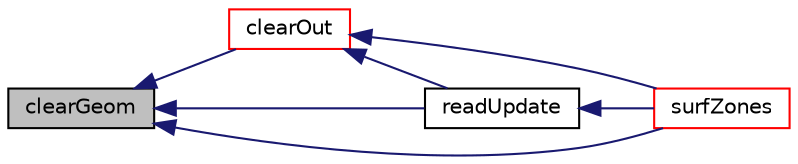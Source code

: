 digraph "clearGeom"
{
  bgcolor="transparent";
  edge [fontname="Helvetica",fontsize="10",labelfontname="Helvetica",labelfontsize="10"];
  node [fontname="Helvetica",fontsize="10",shape=record];
  rankdir="LR";
  Node1 [label="clearGeom",height=0.2,width=0.4,color="black", fillcolor="grey75", style="filled", fontcolor="black"];
  Node1 -> Node2 [dir="back",color="midnightblue",fontsize="10",style="solid",fontname="Helvetica"];
  Node2 [label="clearOut",height=0.2,width=0.4,color="red",URL="$a02594.html#af320697688df08f1438d37a86bcaf25d",tooltip="Clear all geometry and addressing unnecessary for CFD. "];
  Node2 -> Node3 [dir="back",color="midnightblue",fontsize="10",style="solid",fontname="Helvetica"];
  Node3 [label="surfZones",height=0.2,width=0.4,color="red",URL="$a02594.html#aef9df095e77cb940ecee0f94f7c7c905",tooltip="Return surface zones. "];
  Node2 -> Node4 [dir="back",color="midnightblue",fontsize="10",style="solid",fontname="Helvetica"];
  Node4 [label="readUpdate",height=0.2,width=0.4,color="black",URL="$a02594.html#a6436833d758fa188b4d917096c7cea3f",tooltip="Update the mesh based on the mesh files saved in. "];
  Node4 -> Node3 [dir="back",color="midnightblue",fontsize="10",style="solid",fontname="Helvetica"];
  Node1 -> Node4 [dir="back",color="midnightblue",fontsize="10",style="solid",fontname="Helvetica"];
  Node1 -> Node3 [dir="back",color="midnightblue",fontsize="10",style="solid",fontname="Helvetica"];
}
